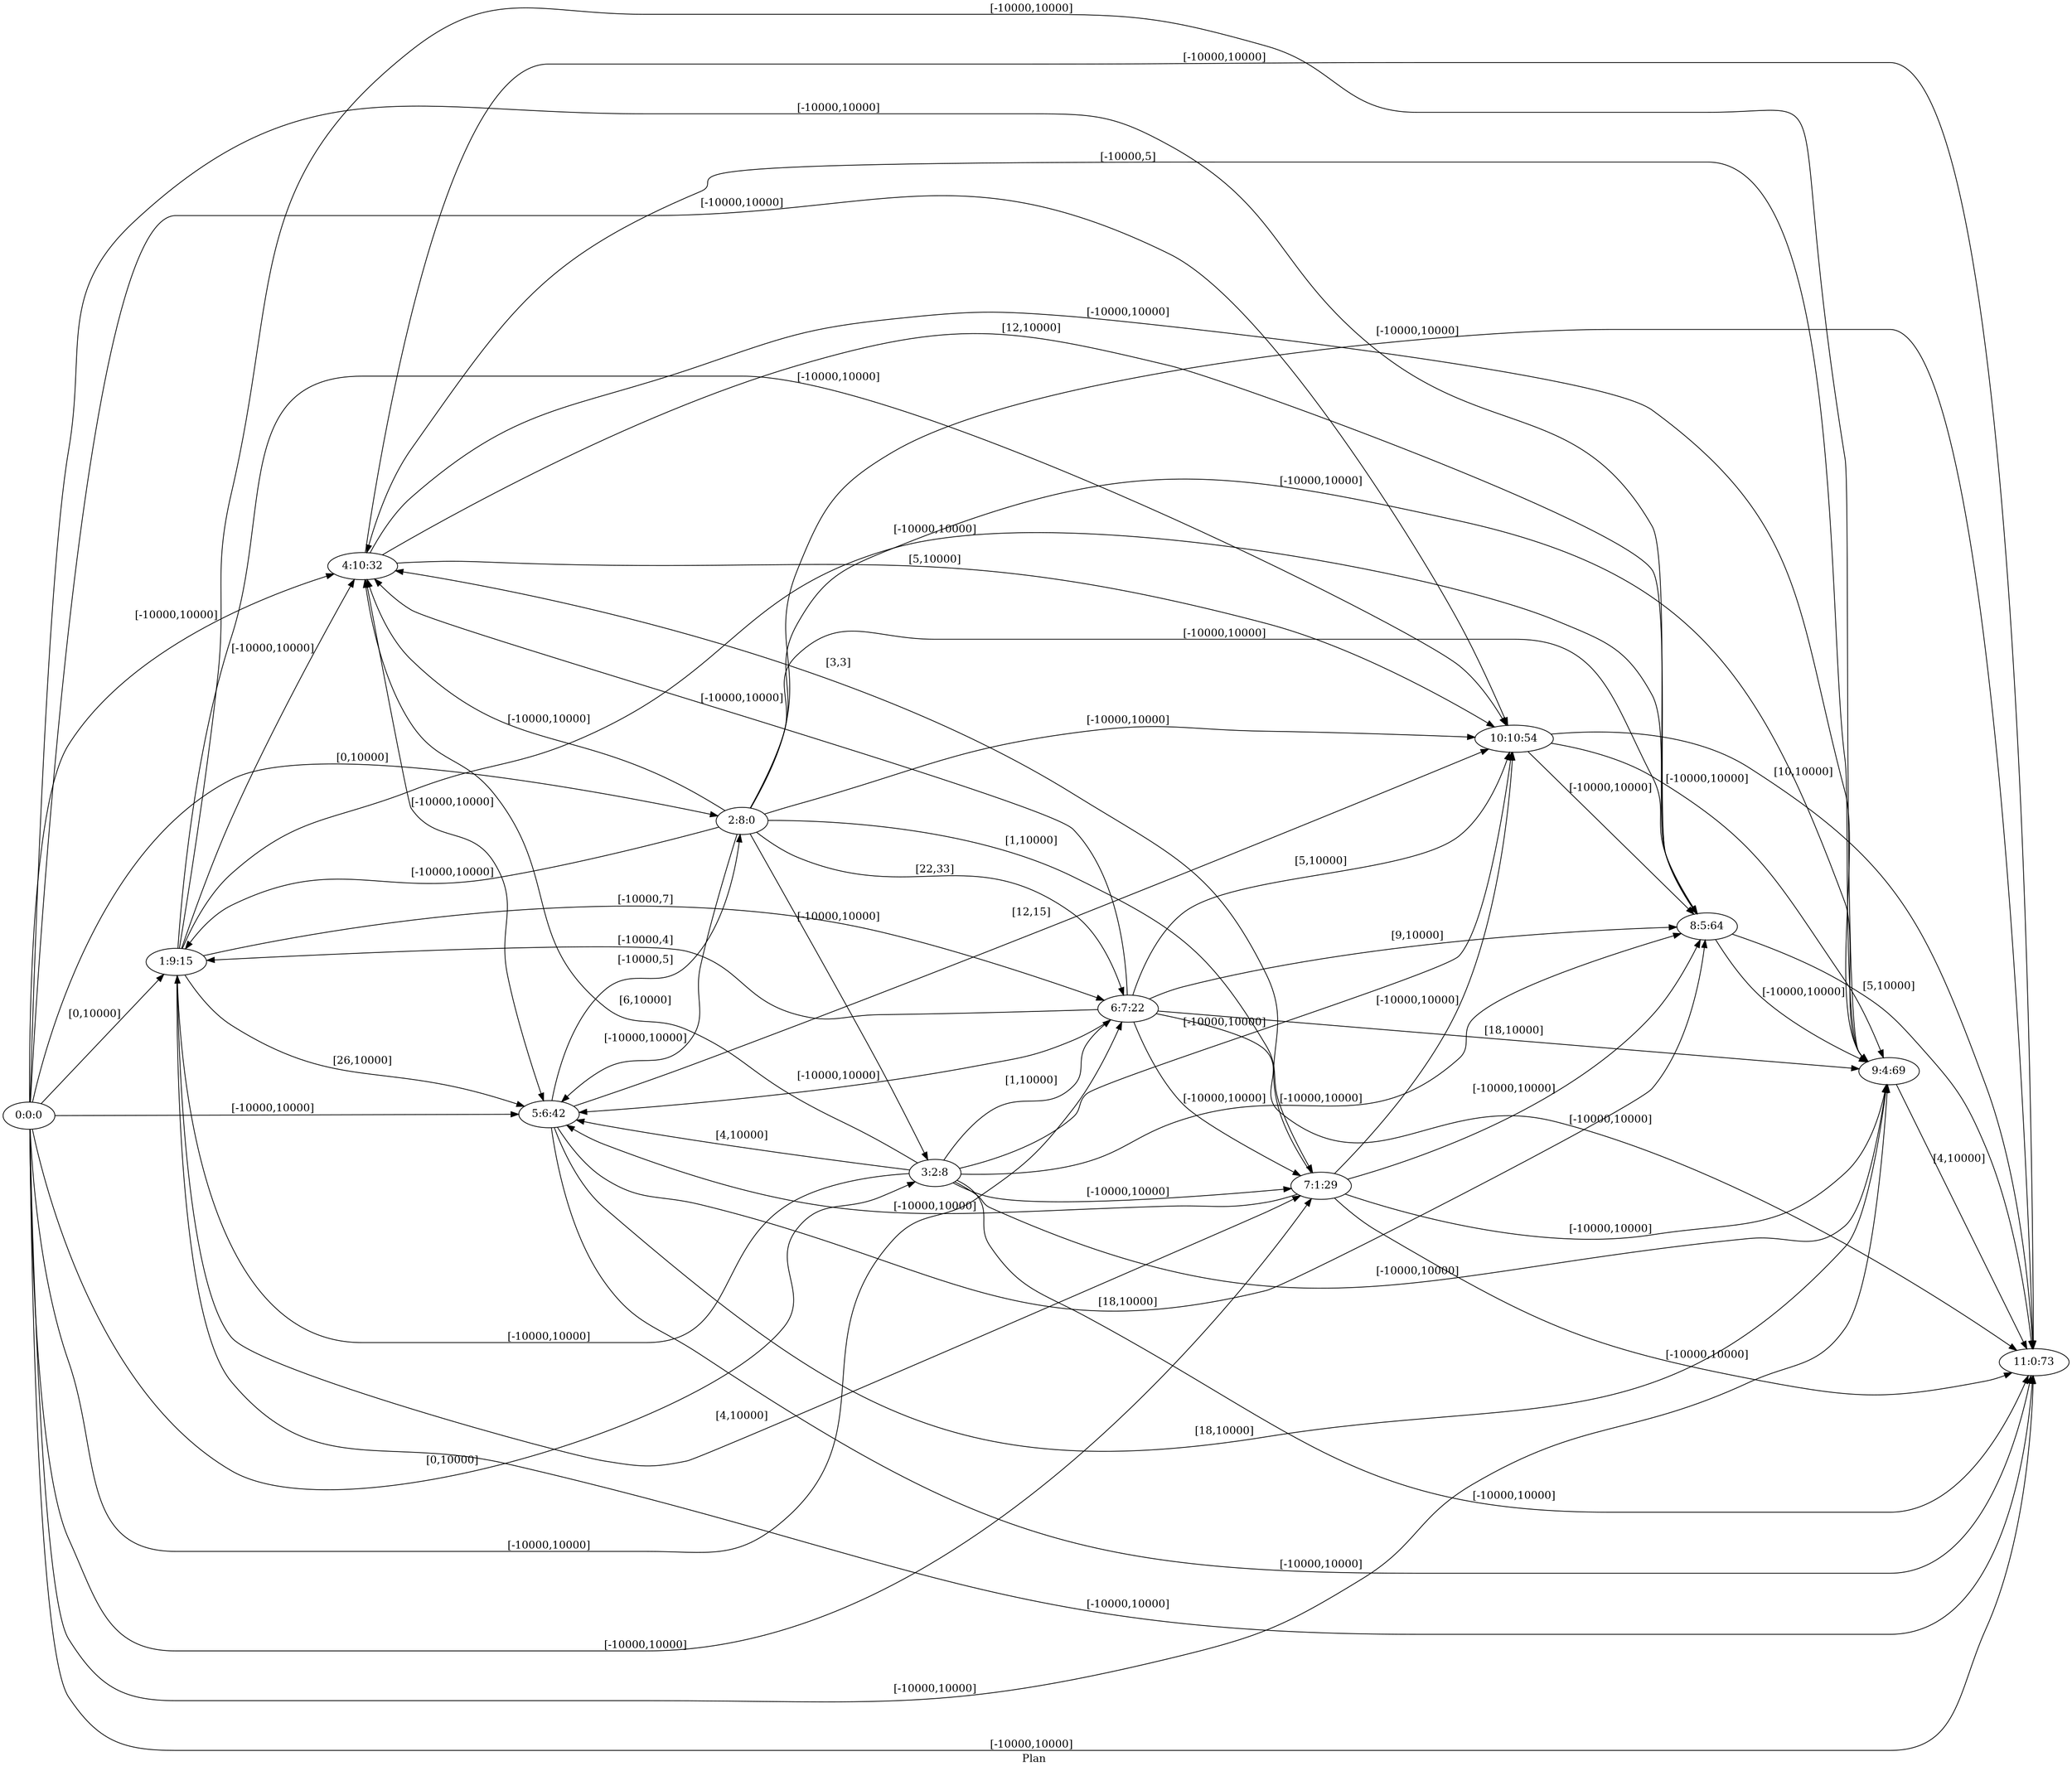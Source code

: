 digraph G {
 rankdir = LR;
 nodesep = .45; 
 size = 30;
label="Plan ";
 fldt = 0.628819;
"0:0:0"->"1:9:15"[ label = "[0,10000]"];
"0:0:0"->"2:8:0"[ label = "[0,10000]"];
"0:0:0"->"3:2:8"[ label = "[0,10000]"];
"0:0:0"->"4:10:32"[ label = "[-10000,10000]"];
"0:0:0"->"5:6:42"[ label = "[-10000,10000]"];
"0:0:0"->"6:7:22"[ label = "[-10000,10000]"];
"0:0:0"->"7:1:29"[ label = "[-10000,10000]"];
"0:0:0"->"8:5:64"[ label = "[-10000,10000]"];
"0:0:0"->"9:4:69"[ label = "[-10000,10000]"];
"0:0:0"->"10:10:54"[ label = "[-10000,10000]"];
"0:0:0"->"11:0:73"[ label = "[-10000,10000]"];
"1:9:15"->"4:10:32"[ label = "[-10000,10000]"];
"1:9:15"->"5:6:42"[ label = "[26,10000]"];
"1:9:15"->"6:7:22"[ label = "[-10000,7]"];
"1:9:15"->"7:1:29"[ label = "[4,10000]"];
"1:9:15"->"8:5:64"[ label = "[-10000,10000]"];
"1:9:15"->"9:4:69"[ label = "[-10000,10000]"];
"1:9:15"->"10:10:54"[ label = "[-10000,10000]"];
"1:9:15"->"11:0:73"[ label = "[-10000,10000]"];
"2:8:0"->"1:9:15"[ label = "[-10000,10000]"];
"2:8:0"->"3:2:8"[ label = "[-10000,10000]"];
"2:8:0"->"4:10:32"[ label = "[-10000,10000]"];
"2:8:0"->"5:6:42"[ label = "[-10000,10000]"];
"2:8:0"->"6:7:22"[ label = "[22,33]"];
"2:8:0"->"7:1:29"[ label = "[1,10000]"];
"2:8:0"->"8:5:64"[ label = "[-10000,10000]"];
"2:8:0"->"9:4:69"[ label = "[-10000,10000]"];
"2:8:0"->"10:10:54"[ label = "[-10000,10000]"];
"2:8:0"->"11:0:73"[ label = "[-10000,10000]"];
"3:2:8"->"1:9:15"[ label = "[-10000,10000]"];
"3:2:8"->"4:10:32"[ label = "[6,10000]"];
"3:2:8"->"5:6:42"[ label = "[4,10000]"];
"3:2:8"->"6:7:22"[ label = "[1,10000]"];
"3:2:8"->"7:1:29"[ label = "[-10000,10000]"];
"3:2:8"->"8:5:64"[ label = "[-10000,10000]"];
"3:2:8"->"9:4:69"[ label = "[-10000,10000]"];
"3:2:8"->"10:10:54"[ label = "[-10000,10000]"];
"3:2:8"->"11:0:73"[ label = "[-10000,10000]"];
"4:10:32"->"5:6:42"[ label = "[-10000,10000]"];
"4:10:32"->"8:5:64"[ label = "[12,10000]"];
"4:10:32"->"9:4:69"[ label = "[-10000,10000]"];
"4:10:32"->"10:10:54"[ label = "[5,10000]"];
"4:10:32"->"11:0:73"[ label = "[-10000,10000]"];
"5:6:42"->"2:8:0"[ label = "[-10000,5]"];
"5:6:42"->"8:5:64"[ label = "[18,10000]"];
"5:6:42"->"9:4:69"[ label = "[18,10000]"];
"5:6:42"->"10:10:54"[ label = "[12,15]"];
"5:6:42"->"11:0:73"[ label = "[-10000,10000]"];
"6:7:22"->"1:9:15"[ label = "[-10000,4]"];
"6:7:22"->"4:10:32"[ label = "[-10000,10000]"];
"6:7:22"->"5:6:42"[ label = "[-10000,10000]"];
"6:7:22"->"7:1:29"[ label = "[-10000,10000]"];
"6:7:22"->"8:5:64"[ label = "[9,10000]"];
"6:7:22"->"9:4:69"[ label = "[18,10000]"];
"6:7:22"->"10:10:54"[ label = "[5,10000]"];
"6:7:22"->"11:0:73"[ label = "[-10000,10000]"];
"7:1:29"->"4:10:32"[ label = "[3,3]"];
"7:1:29"->"5:6:42"[ label = "[-10000,10000]"];
"7:1:29"->"8:5:64"[ label = "[-10000,10000]"];
"7:1:29"->"9:4:69"[ label = "[-10000,10000]"];
"7:1:29"->"10:10:54"[ label = "[-10000,10000]"];
"7:1:29"->"11:0:73"[ label = "[-10000,10000]"];
"8:5:64"->"9:4:69"[ label = "[-10000,10000]"];
"8:5:64"->"11:0:73"[ label = "[5,10000]"];
"9:4:69"->"4:10:32"[ label = "[-10000,5]"];
"9:4:69"->"11:0:73"[ label = "[4,10000]"];
"10:10:54"->"8:5:64"[ label = "[-10000,10000]"];
"10:10:54"->"9:4:69"[ label = "[-10000,10000]"];
"10:10:54"->"11:0:73"[ label = "[10,10000]"];
}
